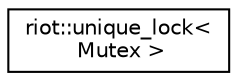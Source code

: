 digraph "Graphical Class Hierarchy"
{
 // LATEX_PDF_SIZE
  edge [fontname="Helvetica",fontsize="10",labelfontname="Helvetica",labelfontsize="10"];
  node [fontname="Helvetica",fontsize="10",shape=record];
  rankdir="LR";
  Node0 [label="riot::unique_lock\<\l Mutex \>",height=0.2,width=0.4,color="black", fillcolor="white", style="filled",URL="$classriot_1_1unique__lock.html",tooltip="C++11 compliant implementation of unique lock."];
}
